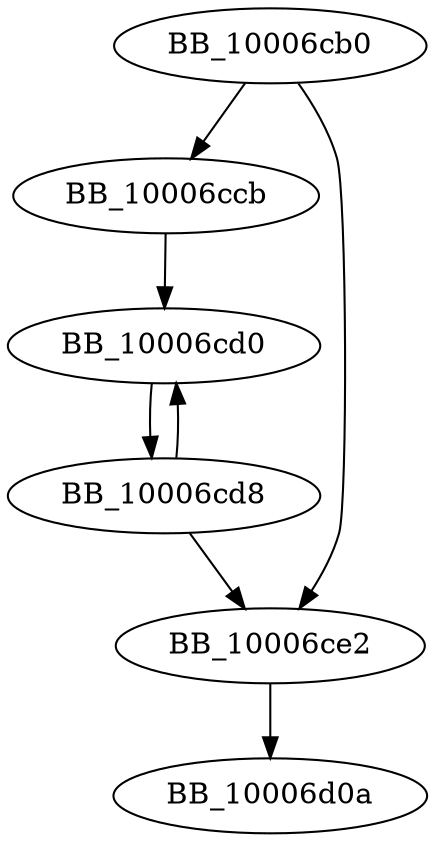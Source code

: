 DiGraph sub_10006CB0{
BB_10006cb0->BB_10006ccb
BB_10006cb0->BB_10006ce2
BB_10006ccb->BB_10006cd0
BB_10006cd0->BB_10006cd8
BB_10006cd8->BB_10006cd0
BB_10006cd8->BB_10006ce2
BB_10006ce2->BB_10006d0a
}
